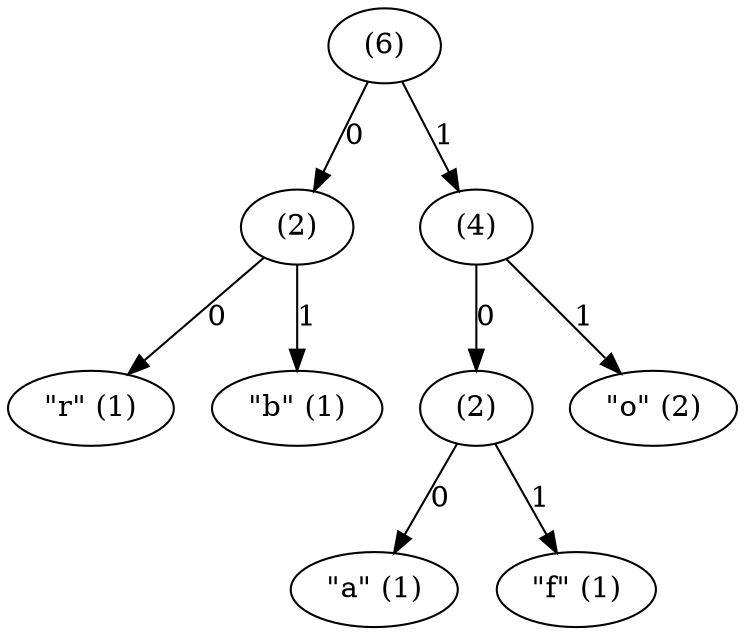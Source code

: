digraph {
  leaf_0x61 [label="\"a\" (1)"];
  leaf_0x66 [label="\"f\" (1)"];
  internal_0 -> leaf_0x61 [label="0"];
  internal_0 -> leaf_0x66 [label="1"];
  leaf_0x72 [label="\"r\" (1)"];
  leaf_0x62 [label="\"b\" (1)"];
  internal_1 -> leaf_0x72 [label="0"];
  internal_1 -> leaf_0x62 [label="1"];
  internal_0 [label="(2)"];
  leaf_0x6f [label="\"o\" (2)"];
  internal_2 -> internal_0 [label="0"];
  internal_2 -> leaf_0x6f [label="1"];
  internal_1 [label="(2)"];
  internal_2 [label="(4)"];
  internal_3 -> internal_1 [label="0"];
  internal_3 -> internal_2 [label="1"];
  internal_3 [label="(6)"];
}
